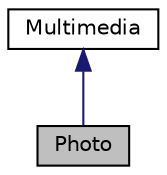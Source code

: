 digraph "Photo"
{
 // LATEX_PDF_SIZE
  edge [fontname="Helvetica",fontsize="10",labelfontname="Helvetica",labelfontsize="10"];
  node [fontname="Helvetica",fontsize="10",shape=record];
  Node1 [label="Photo",height=0.2,width=0.4,color="black", fillcolor="grey75", style="filled", fontcolor="black",tooltip="Classe pour les objets de type photo."];
  Node2 -> Node1 [dir="back",color="midnightblue",fontsize="10",style="solid",fontname="Helvetica"];
  Node2 [label="Multimedia",height=0.2,width=0.4,color="black", fillcolor="white", style="filled",URL="$classMultimedia.html",tooltip="Classe de base de l'arbre d'héritage."];
}
